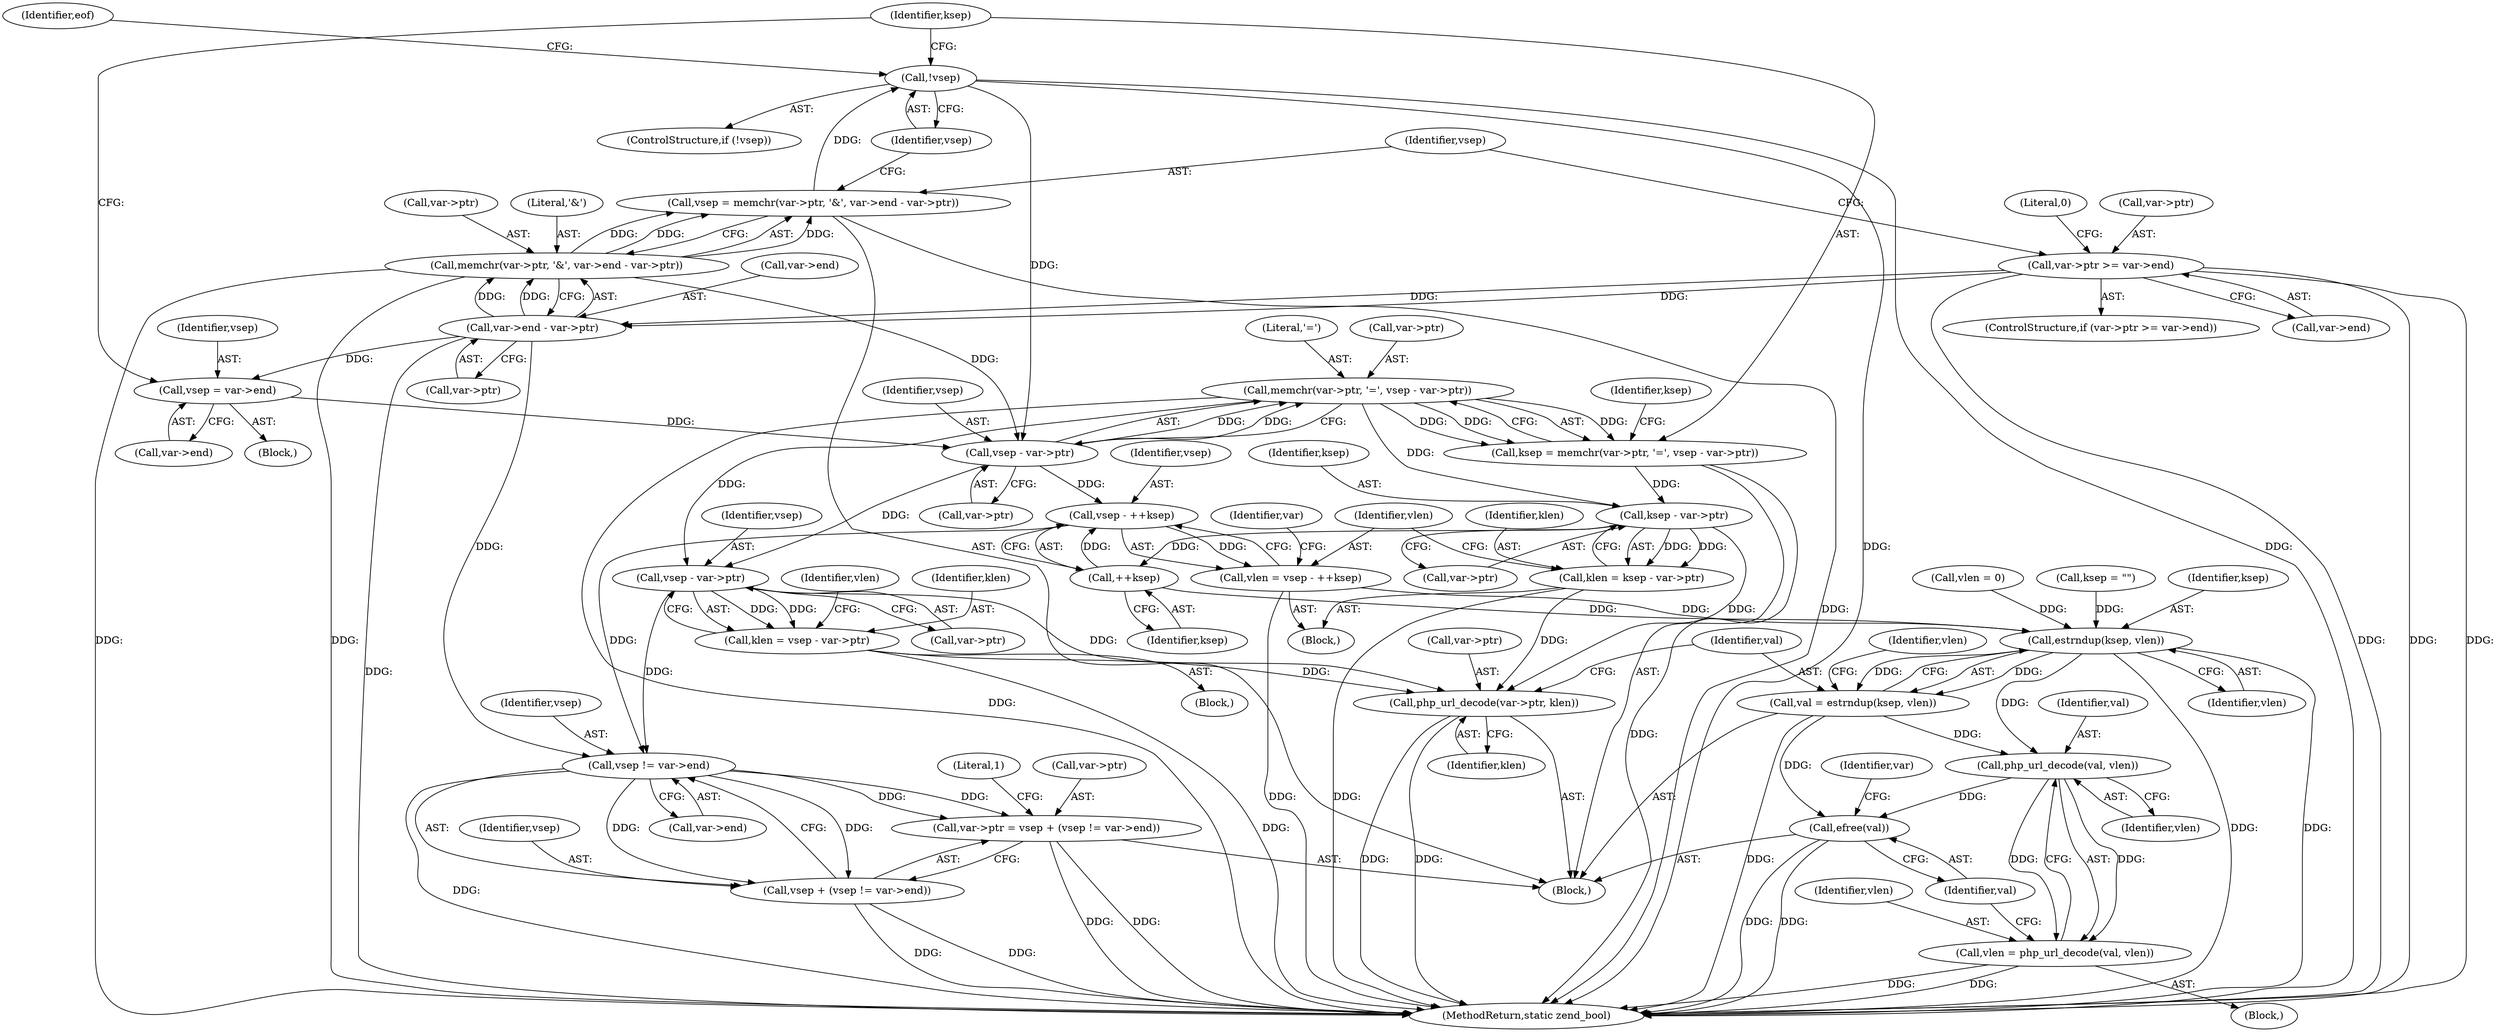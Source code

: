 digraph "1_php-src_0f8cf3b8497dc45c010c44ed9e96518e11e19fc3@pointer" {
"1000158" [label="(Call,memchr(var->ptr, '=', vsep - var->ptr))"];
"1000163" [label="(Call,vsep - var->ptr)"];
"1000140" [label="(Call,!vsep)"];
"1000125" [label="(Call,vsep = memchr(var->ptr, '&', var->end - var->ptr))"];
"1000127" [label="(Call,memchr(var->ptr, '&', var->end - var->ptr))"];
"1000132" [label="(Call,var->end - var->ptr)"];
"1000115" [label="(Call,var->ptr >= var->end)"];
"1000151" [label="(Call,vsep = var->end)"];
"1000156" [label="(Call,ksep = memchr(var->ptr, '=', vsep - var->ptr))"];
"1000177" [label="(Call,ksep - var->ptr)"];
"1000175" [label="(Call,klen = ksep - var->ptr)"];
"1000203" [label="(Call,php_url_decode(var->ptr, klen))"];
"1000186" [label="(Call,++ksep)"];
"1000184" [label="(Call,vsep - ++ksep)"];
"1000182" [label="(Call,vlen = vsep - ++ksep)"];
"1000210" [label="(Call,estrndup(ksep, vlen))"];
"1000208" [label="(Call,val = estrndup(ksep, vlen))"];
"1000218" [label="(Call,php_url_decode(val, vlen))"];
"1000216" [label="(Call,vlen = php_url_decode(val, vlen))"];
"1000222" [label="(Call,efree(val))"];
"1000230" [label="(Call,vsep != var->end)"];
"1000224" [label="(Call,var->ptr = vsep + (vsep != var->end))"];
"1000228" [label="(Call,vsep + (vsep != var->end))"];
"1000195" [label="(Call,vsep - var->ptr)"];
"1000193" [label="(Call,klen = vsep - var->ptr)"];
"1000210" [label="(Call,estrndup(ksep, vlen))"];
"1000116" [label="(Call,var->ptr)"];
"1000208" [label="(Call,val = estrndup(ksep, vlen))"];
"1000200" [label="(Call,vlen = 0)"];
"1000224" [label="(Call,var->ptr = vsep + (vsep != var->end))"];
"1000164" [label="(Identifier,vsep)"];
"1000230" [label="(Call,vsep != var->end)"];
"1000114" [label="(ControlStructure,if (var->ptr >= var->end))"];
"1000179" [label="(Call,var->ptr)"];
"1000185" [label="(Identifier,vsep)"];
"1000126" [label="(Identifier,vsep)"];
"1000178" [label="(Identifier,ksep)"];
"1000237" [label="(MethodReturn,static zend_bool)"];
"1000131" [label="(Literal,'&')"];
"1000163" [label="(Call,vsep - var->ptr)"];
"1000184" [label="(Call,vsep - ++ksep)"];
"1000124" [label="(Literal,0)"];
"1000107" [label="(Block,)"];
"1000201" [label="(Identifier,vlen)"];
"1000218" [label="(Call,php_url_decode(val, vlen))"];
"1000127" [label="(Call,memchr(var->ptr, '&', var->end - var->ptr))"];
"1000228" [label="(Call,vsep + (vsep != var->end))"];
"1000222" [label="(Call,efree(val))"];
"1000223" [label="(Identifier,val)"];
"1000232" [label="(Call,var->end)"];
"1000141" [label="(Identifier,vsep)"];
"1000159" [label="(Call,var->ptr)"];
"1000225" [label="(Call,var->ptr)"];
"1000197" [label="(Call,var->ptr)"];
"1000183" [label="(Identifier,vlen)"];
"1000207" [label="(Identifier,klen)"];
"1000186" [label="(Call,++ksep)"];
"1000190" [label="(Call,ksep = \"\")"];
"1000187" [label="(Identifier,ksep)"];
"1000169" [label="(Identifier,ksep)"];
"1000204" [label="(Call,var->ptr)"];
"1000216" [label="(Call,vlen = php_url_decode(val, vlen))"];
"1000140" [label="(Call,!vsep)"];
"1000125" [label="(Call,vsep = memchr(var->ptr, '&', var->end - var->ptr))"];
"1000119" [label="(Call,var->end)"];
"1000205" [label="(Identifier,var)"];
"1000214" [label="(Identifier,vlen)"];
"1000158" [label="(Call,memchr(var->ptr, '=', vsep - var->ptr))"];
"1000156" [label="(Call,ksep = memchr(var->ptr, '=', vsep - var->ptr))"];
"1000151" [label="(Call,vsep = var->end)"];
"1000176" [label="(Identifier,klen)"];
"1000219" [label="(Identifier,val)"];
"1000133" [label="(Call,var->end)"];
"1000162" [label="(Literal,'=')"];
"1000150" [label="(Block,)"];
"1000165" [label="(Call,var->ptr)"];
"1000209" [label="(Identifier,val)"];
"1000203" [label="(Call,php_url_decode(var->ptr, klen))"];
"1000226" [label="(Identifier,var)"];
"1000229" [label="(Identifier,vsep)"];
"1000145" [label="(Identifier,eof)"];
"1000170" [label="(Block,)"];
"1000193" [label="(Call,klen = vsep - var->ptr)"];
"1000152" [label="(Identifier,vsep)"];
"1000211" [label="(Identifier,ksep)"];
"1000215" [label="(Block,)"];
"1000220" [label="(Identifier,vlen)"];
"1000196" [label="(Identifier,vsep)"];
"1000212" [label="(Identifier,vlen)"];
"1000153" [label="(Call,var->end)"];
"1000236" [label="(Literal,1)"];
"1000115" [label="(Call,var->ptr >= var->end)"];
"1000177" [label="(Call,ksep - var->ptr)"];
"1000157" [label="(Identifier,ksep)"];
"1000195" [label="(Call,vsep - var->ptr)"];
"1000139" [label="(ControlStructure,if (!vsep))"];
"1000132" [label="(Call,var->end - var->ptr)"];
"1000175" [label="(Call,klen = ksep - var->ptr)"];
"1000217" [label="(Identifier,vlen)"];
"1000189" [label="(Block,)"];
"1000194" [label="(Identifier,klen)"];
"1000231" [label="(Identifier,vsep)"];
"1000128" [label="(Call,var->ptr)"];
"1000136" [label="(Call,var->ptr)"];
"1000182" [label="(Call,vlen = vsep - ++ksep)"];
"1000158" -> "1000156"  [label="AST: "];
"1000158" -> "1000163"  [label="CFG: "];
"1000159" -> "1000158"  [label="AST: "];
"1000162" -> "1000158"  [label="AST: "];
"1000163" -> "1000158"  [label="AST: "];
"1000156" -> "1000158"  [label="CFG: "];
"1000158" -> "1000237"  [label="DDG: "];
"1000158" -> "1000156"  [label="DDG: "];
"1000158" -> "1000156"  [label="DDG: "];
"1000158" -> "1000156"  [label="DDG: "];
"1000163" -> "1000158"  [label="DDG: "];
"1000163" -> "1000158"  [label="DDG: "];
"1000158" -> "1000177"  [label="DDG: "];
"1000158" -> "1000195"  [label="DDG: "];
"1000163" -> "1000165"  [label="CFG: "];
"1000164" -> "1000163"  [label="AST: "];
"1000165" -> "1000163"  [label="AST: "];
"1000140" -> "1000163"  [label="DDG: "];
"1000151" -> "1000163"  [label="DDG: "];
"1000127" -> "1000163"  [label="DDG: "];
"1000163" -> "1000184"  [label="DDG: "];
"1000163" -> "1000195"  [label="DDG: "];
"1000140" -> "1000139"  [label="AST: "];
"1000140" -> "1000141"  [label="CFG: "];
"1000141" -> "1000140"  [label="AST: "];
"1000145" -> "1000140"  [label="CFG: "];
"1000157" -> "1000140"  [label="CFG: "];
"1000140" -> "1000237"  [label="DDG: "];
"1000140" -> "1000237"  [label="DDG: "];
"1000125" -> "1000140"  [label="DDG: "];
"1000125" -> "1000107"  [label="AST: "];
"1000125" -> "1000127"  [label="CFG: "];
"1000126" -> "1000125"  [label="AST: "];
"1000127" -> "1000125"  [label="AST: "];
"1000141" -> "1000125"  [label="CFG: "];
"1000125" -> "1000237"  [label="DDG: "];
"1000127" -> "1000125"  [label="DDG: "];
"1000127" -> "1000125"  [label="DDG: "];
"1000127" -> "1000125"  [label="DDG: "];
"1000127" -> "1000132"  [label="CFG: "];
"1000128" -> "1000127"  [label="AST: "];
"1000131" -> "1000127"  [label="AST: "];
"1000132" -> "1000127"  [label="AST: "];
"1000127" -> "1000237"  [label="DDG: "];
"1000127" -> "1000237"  [label="DDG: "];
"1000132" -> "1000127"  [label="DDG: "];
"1000132" -> "1000127"  [label="DDG: "];
"1000132" -> "1000136"  [label="CFG: "];
"1000133" -> "1000132"  [label="AST: "];
"1000136" -> "1000132"  [label="AST: "];
"1000132" -> "1000237"  [label="DDG: "];
"1000115" -> "1000132"  [label="DDG: "];
"1000115" -> "1000132"  [label="DDG: "];
"1000132" -> "1000151"  [label="DDG: "];
"1000132" -> "1000230"  [label="DDG: "];
"1000115" -> "1000114"  [label="AST: "];
"1000115" -> "1000119"  [label="CFG: "];
"1000116" -> "1000115"  [label="AST: "];
"1000119" -> "1000115"  [label="AST: "];
"1000124" -> "1000115"  [label="CFG: "];
"1000126" -> "1000115"  [label="CFG: "];
"1000115" -> "1000237"  [label="DDG: "];
"1000115" -> "1000237"  [label="DDG: "];
"1000115" -> "1000237"  [label="DDG: "];
"1000151" -> "1000150"  [label="AST: "];
"1000151" -> "1000153"  [label="CFG: "];
"1000152" -> "1000151"  [label="AST: "];
"1000153" -> "1000151"  [label="AST: "];
"1000157" -> "1000151"  [label="CFG: "];
"1000156" -> "1000107"  [label="AST: "];
"1000157" -> "1000156"  [label="AST: "];
"1000169" -> "1000156"  [label="CFG: "];
"1000156" -> "1000237"  [label="DDG: "];
"1000156" -> "1000177"  [label="DDG: "];
"1000177" -> "1000175"  [label="AST: "];
"1000177" -> "1000179"  [label="CFG: "];
"1000178" -> "1000177"  [label="AST: "];
"1000179" -> "1000177"  [label="AST: "];
"1000175" -> "1000177"  [label="CFG: "];
"1000177" -> "1000175"  [label="DDG: "];
"1000177" -> "1000175"  [label="DDG: "];
"1000177" -> "1000186"  [label="DDG: "];
"1000177" -> "1000203"  [label="DDG: "];
"1000175" -> "1000170"  [label="AST: "];
"1000176" -> "1000175"  [label="AST: "];
"1000183" -> "1000175"  [label="CFG: "];
"1000175" -> "1000237"  [label="DDG: "];
"1000175" -> "1000203"  [label="DDG: "];
"1000203" -> "1000107"  [label="AST: "];
"1000203" -> "1000207"  [label="CFG: "];
"1000204" -> "1000203"  [label="AST: "];
"1000207" -> "1000203"  [label="AST: "];
"1000209" -> "1000203"  [label="CFG: "];
"1000203" -> "1000237"  [label="DDG: "];
"1000203" -> "1000237"  [label="DDG: "];
"1000195" -> "1000203"  [label="DDG: "];
"1000193" -> "1000203"  [label="DDG: "];
"1000186" -> "1000184"  [label="AST: "];
"1000186" -> "1000187"  [label="CFG: "];
"1000187" -> "1000186"  [label="AST: "];
"1000184" -> "1000186"  [label="CFG: "];
"1000186" -> "1000184"  [label="DDG: "];
"1000186" -> "1000210"  [label="DDG: "];
"1000184" -> "1000182"  [label="AST: "];
"1000185" -> "1000184"  [label="AST: "];
"1000182" -> "1000184"  [label="CFG: "];
"1000184" -> "1000182"  [label="DDG: "];
"1000184" -> "1000230"  [label="DDG: "];
"1000182" -> "1000170"  [label="AST: "];
"1000183" -> "1000182"  [label="AST: "];
"1000205" -> "1000182"  [label="CFG: "];
"1000182" -> "1000237"  [label="DDG: "];
"1000182" -> "1000210"  [label="DDG: "];
"1000210" -> "1000208"  [label="AST: "];
"1000210" -> "1000212"  [label="CFG: "];
"1000211" -> "1000210"  [label="AST: "];
"1000212" -> "1000210"  [label="AST: "];
"1000208" -> "1000210"  [label="CFG: "];
"1000210" -> "1000237"  [label="DDG: "];
"1000210" -> "1000237"  [label="DDG: "];
"1000210" -> "1000208"  [label="DDG: "];
"1000210" -> "1000208"  [label="DDG: "];
"1000190" -> "1000210"  [label="DDG: "];
"1000200" -> "1000210"  [label="DDG: "];
"1000210" -> "1000218"  [label="DDG: "];
"1000208" -> "1000107"  [label="AST: "];
"1000209" -> "1000208"  [label="AST: "];
"1000214" -> "1000208"  [label="CFG: "];
"1000208" -> "1000237"  [label="DDG: "];
"1000208" -> "1000218"  [label="DDG: "];
"1000208" -> "1000222"  [label="DDG: "];
"1000218" -> "1000216"  [label="AST: "];
"1000218" -> "1000220"  [label="CFG: "];
"1000219" -> "1000218"  [label="AST: "];
"1000220" -> "1000218"  [label="AST: "];
"1000216" -> "1000218"  [label="CFG: "];
"1000218" -> "1000216"  [label="DDG: "];
"1000218" -> "1000216"  [label="DDG: "];
"1000218" -> "1000222"  [label="DDG: "];
"1000216" -> "1000215"  [label="AST: "];
"1000217" -> "1000216"  [label="AST: "];
"1000223" -> "1000216"  [label="CFG: "];
"1000216" -> "1000237"  [label="DDG: "];
"1000216" -> "1000237"  [label="DDG: "];
"1000222" -> "1000107"  [label="AST: "];
"1000222" -> "1000223"  [label="CFG: "];
"1000223" -> "1000222"  [label="AST: "];
"1000226" -> "1000222"  [label="CFG: "];
"1000222" -> "1000237"  [label="DDG: "];
"1000222" -> "1000237"  [label="DDG: "];
"1000230" -> "1000228"  [label="AST: "];
"1000230" -> "1000232"  [label="CFG: "];
"1000231" -> "1000230"  [label="AST: "];
"1000232" -> "1000230"  [label="AST: "];
"1000228" -> "1000230"  [label="CFG: "];
"1000230" -> "1000237"  [label="DDG: "];
"1000230" -> "1000224"  [label="DDG: "];
"1000230" -> "1000224"  [label="DDG: "];
"1000230" -> "1000228"  [label="DDG: "];
"1000230" -> "1000228"  [label="DDG: "];
"1000195" -> "1000230"  [label="DDG: "];
"1000224" -> "1000107"  [label="AST: "];
"1000224" -> "1000228"  [label="CFG: "];
"1000225" -> "1000224"  [label="AST: "];
"1000228" -> "1000224"  [label="AST: "];
"1000236" -> "1000224"  [label="CFG: "];
"1000224" -> "1000237"  [label="DDG: "];
"1000224" -> "1000237"  [label="DDG: "];
"1000229" -> "1000228"  [label="AST: "];
"1000228" -> "1000237"  [label="DDG: "];
"1000228" -> "1000237"  [label="DDG: "];
"1000195" -> "1000193"  [label="AST: "];
"1000195" -> "1000197"  [label="CFG: "];
"1000196" -> "1000195"  [label="AST: "];
"1000197" -> "1000195"  [label="AST: "];
"1000193" -> "1000195"  [label="CFG: "];
"1000195" -> "1000193"  [label="DDG: "];
"1000195" -> "1000193"  [label="DDG: "];
"1000193" -> "1000189"  [label="AST: "];
"1000194" -> "1000193"  [label="AST: "];
"1000201" -> "1000193"  [label="CFG: "];
"1000193" -> "1000237"  [label="DDG: "];
}

